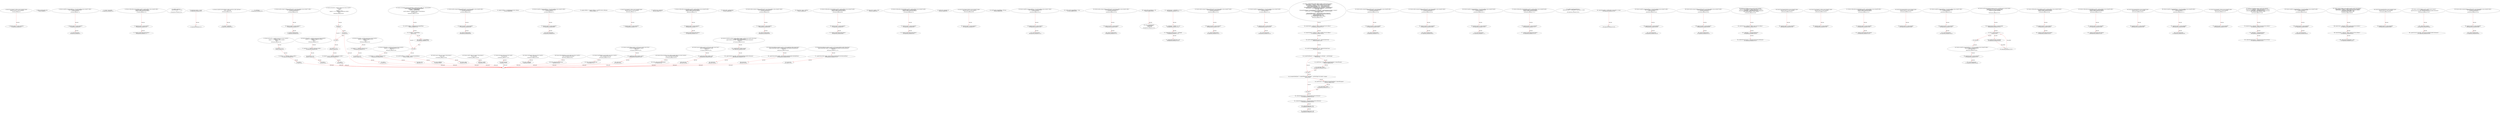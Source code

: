 digraph  {
13 [code="function bug_txorigin24(  address owner_txorigin24) public{\n        require(tx.origin == owner_txorigin24);\n    }", label="2_ function bug_txorigin24(  address owner_txorigin24) public{\n        require(tx.origin == owner_txorigin24);\n    }\n13-function_definition-3-5", method="bug_txorigin24(address owner_txorigin24)", type_label=function_definition];
21 [code="require(tx.origin == owner_txorigin24);", label="3_ require(tx.origin == owner_txorigin24);\n21-expression_statement-4-4", method="bug_txorigin24(address owner_txorigin24)", type_label=expression_statement];
30 [code="address payable public owner;", label="5_ address payable public owner;\n30-new_variable-6-6", method="", type_label=new_variable];
35 [code="function transferTo_txorigin27(address to, uint amount,address owner_txorigin27) public {\n  require(tx.origin == owner_txorigin27);\n  to.call.value(amount);\n}", label="6_ function transferTo_txorigin27(address to, uint amount,address owner_txorigin27) public {\n  require(tx.origin == owner_txorigin27);\n  to.call.value(amount);\n}\n35-function_definition-7-10", method="transferTo_txorigin27(address to,uint amount,address owner_txorigin27)", type_label=function_definition];
51 [code="require(tx.origin == owner_txorigin27);", label="7_ require(tx.origin == owner_txorigin27);\n51-expression_statement-8-8", method="transferTo_txorigin27(address to,uint amount,address owner_txorigin27)", type_label=expression_statement];
60 [code="to.call.value(amount);", label="8_ to.call.value(amount);\n60-expression_statement-9-9", method="transferTo_txorigin27(address to,uint amount,address owner_txorigin27)", type_label=expression_statement];
81 [code="owner = msg.sender;", label="12_ owner = msg.sender;\n81-expression_statement-13-13", method="", type_label=expression_statement];
87 [code="function withdrawAll_txorigin2(address payable _recipient,address owner_txorigin2) public {\n        require(tx.origin == owner_txorigin2);\n        _recipient.transfer(address(this).balance);\n    }", label="14_ function withdrawAll_txorigin2(address payable _recipient,address owner_txorigin2) public {\n        require(tx.origin == owner_txorigin2);\n        _recipient.transfer(address(this).balance);\n    }\n87-function_definition-15-18", method="withdrawAll_txorigin2(address payable _recipient,address owner_txorigin2)", type_label=function_definition];
99 [code="require(tx.origin == owner_txorigin2);", label="15_ require(tx.origin == owner_txorigin2);\n99-expression_statement-16-16", method="withdrawAll_txorigin2(address payable _recipient,address owner_txorigin2)", type_label=expression_statement];
108 [code="_recipient.transfer(address(this).balance);", label="16_ _recipient.transfer(address(this).balance);\n108-expression_statement-17-17", method="withdrawAll_txorigin2(address payable _recipient,address owner_txorigin2)", type_label=expression_statement];
119 [code="modifier onlyOwner {\n       require(msg.sender == owner);\n       _;\n   }", label="18_ modifier onlyOwner {\n       require(msg.sender == owner);\n       _;\n   }\n119-expression_statement-19-22", method="", type_label=expression_statement];
122 [code="require(msg.sender == owner);", label="19_ require(msg.sender == owner);\n122-expression_statement-20-20", method="", type_label=expression_statement];
131 [code="_;", label="20_ _;\n131-expression_statement-21-21", method="", type_label=expression_statement];
133 [code="function transferOwnership(address payable _newOwner) public onlyOwner {\n       owner = _newOwner;\n   }", label="22_ function transferOwnership(address payable _newOwner) public onlyOwner {\n       owner = _newOwner;\n   }\n133-function_definition-23-25", method="transferOwnership(address payable _newOwner)", type_label=function_definition];
140 [code=onlyOwner, label="22_ onlyOwner\n140-expression_statement-23-23", method="transferOwnership(address payable _newOwner)", type_label=expression_statement];
143 [code="owner = _newOwner;", label="23_ owner = _newOwner;\n143-expression_statement-24-24", method="transferOwnership(address payable _newOwner)", type_label=expression_statement];
147 [code="function sendto_txorigin17(address payable receiver, uint amount,address owner_txorigin17) public {\n	require (tx.origin == owner_txorigin17);\n	receiver.transfer(amount);\n}", label="25_ function sendto_txorigin17(address payable receiver, uint amount,address owner_txorigin17) public {\n	require (tx.origin == owner_txorigin17);\n	receiver.transfer(amount);\n}\n147-function_definition-26-29", method="sendto_txorigin17(address payable receiver,uint amount,address owner_txorigin17)", type_label=function_definition];
163 [code="require (tx.origin == owner_txorigin17);", label="26_ require (tx.origin == owner_txorigin17);\n163-expression_statement-27-27", method="sendto_txorigin17(address payable receiver,uint amount,address owner_txorigin17)", type_label=expression_statement];
172 [code="receiver.transfer(amount);", label="27_ receiver.transfer(amount);\n172-expression_statement-28-28", method="sendto_txorigin17(address payable receiver,uint amount,address owner_txorigin17)", type_label=expression_statement];
182 [code="function add(uint256 a, uint256 b) internal pure returns (uint256) {\n        uint256 c = a + b;\n        require(c >= a, \"SafeMath: addition overflow\");\n        return c;\n    }", label="31_ function add(uint256 a, uint256 b) internal pure returns (uint256) {\n        uint256 c = a + b;\n        require(c >= a, \"SafeMath: addition overflow\");\n        return c;\n    }\n182-function_definition-32-36", method="add(uint256 a,uint256 b)", type_label=function_definition];
199 [code="uint256 c = a + b;", label="32_ uint256 c = a + b;\n199-new_variable-33-33", method="add(uint256 a,uint256 b)", type_label=new_variable];
207 [code="require(c >= a, \"SafeMath: addition overflow\");", label="33_ require(c >= a, \"SafeMath: addition overflow\");\n207-expression_statement-34-34", method="add(uint256 a,uint256 b)", type_label=expression_statement];
217 [code="return c;", label="34_ return c;\n217-return-35-35", method="add(uint256 a,uint256 b)", type_label=return];
219 [code="function sub(uint256 a, uint256 b) internal pure returns (uint256) {\n        require(b <= a, \"SafeMath: subtraction overflow\");\n        uint256 c = a - b;\n        return c;\n    }", label="36_ function sub(uint256 a, uint256 b) internal pure returns (uint256) {\n        require(b <= a, \"SafeMath: subtraction overflow\");\n        uint256 c = a - b;\n        return c;\n    }\n219-function_definition-37-41", method="sub(uint256 a,uint256 b)", type_label=function_definition];
236 [code="require(b <= a, \"SafeMath: subtraction overflow\");", label="37_ require(b <= a, \"SafeMath: subtraction overflow\");\n236-expression_statement-38-38", method="sub(uint256 a,uint256 b)", type_label=expression_statement];
246 [code="uint256 c = a - b;", label="38_ uint256 c = a - b;\n246-new_variable-39-39", method="sub(uint256 a,uint256 b)", type_label=new_variable];
254 [code="return c;", label="39_ return c;\n254-return-40-40", method="sub(uint256 a,uint256 b)", type_label=return];
256 [code="function mul(uint256 a, uint256 b) internal pure returns (uint256) {\n        if (a == 0) {\n            return 0;\n        }\n        uint256 c = a * b;\n        require(c / a == b, \"SafeMath: multiplication overflow\");\n        return c;\n    }", label="41_ function mul(uint256 a, uint256 b) internal pure returns (uint256) {\n        if (a == 0) {\n            return 0;\n        }\n        uint256 c = a * b;\n        require(c / a == b, \"SafeMath: multiplication overflow\");\n        return c;\n    }\n256-function_definition-42-49", method="mul(uint256 a,uint256 b)", type_label=function_definition];
273 [code="if (a == 0) {\n            return 0;\n        }", label="42_ if_a == 0\n273-if-43-45", method="mul(uint256 a,uint256 b)", type_label=if];
2549 [code="if (a == 0) {\n            return 0;\n        }", label="42_ end_if", method="mul(uint256 a,uint256 b)", type_label=end_if];
278 [code="return 0;", label="43_ return 0;\n278-return-44-44", method="mul(uint256 a,uint256 b)", type_label=return];
280 [code="uint256 c = a * b;", label="45_ uint256 c = a * b;\n280-new_variable-46-46", method="mul(uint256 a,uint256 b)", type_label=new_variable];
288 [code="require(c / a == b, \"SafeMath: multiplication overflow\");", label="46_ require(c / a == b, \"SafeMath: multiplication overflow\");\n288-expression_statement-47-47", method="mul(uint256 a,uint256 b)", type_label=expression_statement];
300 [code="return c;", label="47_ return c;\n300-return-48-48", method="mul(uint256 a,uint256 b)", type_label=return];
302 [code="function div(uint256 a, uint256 b) internal pure returns (uint256) {\n        require(b > 0, \"SafeMath: division by zero\");\n        uint256 c = a / b;\n        return c;\n    }", label="49_ function div(uint256 a, uint256 b) internal pure returns (uint256) {\n        require(b > 0, \"SafeMath: division by zero\");\n        uint256 c = a / b;\n        return c;\n    }\n302-function_definition-50-54", method="div(uint256 a,uint256 b)", type_label=function_definition];
319 [code="require(b > 0, \"SafeMath: division by zero\");", label="50_ require(b > 0, \"SafeMath: division by zero\");\n319-expression_statement-51-51", method="div(uint256 a,uint256 b)", type_label=expression_statement];
329 [code="uint256 c = a / b;", label="51_ uint256 c = a / b;\n329-new_variable-52-52", method="div(uint256 a,uint256 b)", type_label=new_variable];
337 [code="return c;", label="52_ return c;\n337-return-53-53", method="div(uint256 a,uint256 b)", type_label=return];
339 [code="function mod(uint256 a, uint256 b) internal pure returns (uint256) {\n        require(b != 0, \"SafeMath: modulo by zero\");\n        return a % b;\n    }", label="54_ function mod(uint256 a, uint256 b) internal pure returns (uint256) {\n        require(b != 0, \"SafeMath: modulo by zero\");\n        return a % b;\n    }\n339-function_definition-55-58", method="mod(uint256 a,uint256 b)", type_label=function_definition];
356 [code="require(b != 0, \"SafeMath: modulo by zero\");", label="55_ require(b != 0, \"SafeMath: modulo by zero\");\n356-expression_statement-56-56", method="mod(uint256 a,uint256 b)", type_label=expression_statement];
366 [code="return a % b;", label="56_ return a % b;\n366-return-57-57", method="mod(uint256 a,uint256 b)", type_label=return];
381 [code="function sendto_txorigin5(address payable receiver, uint amount,address owner_txorigin5) public {\n	require (tx.origin == owner_txorigin5);\n	receiver.transfer(amount);\n}", label="61_ function sendto_txorigin5(address payable receiver, uint amount,address owner_txorigin5) public {\n	require (tx.origin == owner_txorigin5);\n	receiver.transfer(amount);\n}\n381-function_definition-62-65", method="sendto_txorigin5(address payable receiver,uint amount,address owner_txorigin5)", type_label=function_definition];
397 [code="require (tx.origin == owner_txorigin5);", label="62_ require (tx.origin == owner_txorigin5);\n397-expression_statement-63-63", method="sendto_txorigin5(address payable receiver,uint amount,address owner_txorigin5)", type_label=expression_statement];
406 [code="receiver.transfer(amount);", label="63_ receiver.transfer(amount);\n406-expression_statement-64-64", method="sendto_txorigin5(address payable receiver,uint amount,address owner_txorigin5)", type_label=expression_statement];
413 [code="mapping (address => transferMapping) private _balances;", label="65_ mapping (address => transferMapping) private _balances;\n413-new_variable-66-66", method="", type_label=new_variable];
421 [code="function transferTo_txorigin15(address to, uint amount,address owner_txorigin15) public {\n  require(tx.origin == owner_txorigin15);\n  to.call.value(amount);\n}", label="66_ function transferTo_txorigin15(address to, uint amount,address owner_txorigin15) public {\n  require(tx.origin == owner_txorigin15);\n  to.call.value(amount);\n}\n421-function_definition-67-70", method="transferTo_txorigin15(address to,uint amount,address owner_txorigin15)", type_label=function_definition];
437 [code="require(tx.origin == owner_txorigin15);", label="67_ require(tx.origin == owner_txorigin15);\n437-expression_statement-68-68", method="transferTo_txorigin15(address to,uint amount,address owner_txorigin15)", type_label=expression_statement];
446 [code="to.call.value(amount);", label="68_ to.call.value(amount);\n446-expression_statement-69-69", method="transferTo_txorigin15(address to,uint amount,address owner_txorigin15)", type_label=expression_statement];
455 [code="mapping (address => mapping (address => uint256)) private _allowances;", label="70_ mapping (address => mapping (address => uint256)) private _allowances;\n455-new_variable-71-71", method="", type_label=new_variable];
464 [code="function bug_txorigin28(  address owner_txorigin28) public{\n        require(tx.origin == owner_txorigin28);\n    }", label="71_ function bug_txorigin28(  address owner_txorigin28) public{\n        require(tx.origin == owner_txorigin28);\n    }\n464-function_definition-72-74", method="bug_txorigin28(address owner_txorigin28)", type_label=function_definition];
472 [code="require(tx.origin == owner_txorigin28);", label="72_ require(tx.origin == owner_txorigin28);\n472-expression_statement-73-73", method="bug_txorigin28(address owner_txorigin28)", type_label=expression_statement];
481 [code="uint256 private _totalSupply;", label="74_ uint256 private _totalSupply;\n481-new_variable-75-75", method="", type_label=new_variable];
486 [code="function withdrawAll_txorigin34(address payable _recipient,address owner_txorigin34) public {\n        require(tx.origin == owner_txorigin34);\n        _recipient.transfer(address(this).balance);\n    }", label="75_ function withdrawAll_txorigin34(address payable _recipient,address owner_txorigin34) public {\n        require(tx.origin == owner_txorigin34);\n        _recipient.transfer(address(this).balance);\n    }\n486-function_definition-76-79", method="withdrawAll_txorigin34(address payable _recipient,address owner_txorigin34)", type_label=function_definition];
498 [code="require(tx.origin == owner_txorigin34);", label="76_ require(tx.origin == owner_txorigin34);\n498-expression_statement-77-77", method="withdrawAll_txorigin34(address payable _recipient,address owner_txorigin34)", type_label=expression_statement];
507 [code="_recipient.transfer(address(this).balance);", label="77_ _recipient.transfer(address(this).balance);\n507-expression_statement-78-78", method="withdrawAll_txorigin34(address payable _recipient,address owner_txorigin34)", type_label=expression_statement];
518 [code="uint256 public _maxTotalSupply;", label="79_ uint256 public _maxTotalSupply;\n518-new_variable-80-80", method="", type_label=new_variable];
523 [code="function sendto_txorigin21(address payable receiver, uint amount,address owner_txorigin21) public {\n	require (tx.origin == owner_txorigin21);\n	receiver.transfer(amount);\n}", label="80_ function sendto_txorigin21(address payable receiver, uint amount,address owner_txorigin21) public {\n	require (tx.origin == owner_txorigin21);\n	receiver.transfer(amount);\n}\n523-function_definition-81-84", method="sendto_txorigin21(address payable receiver,uint amount,address owner_txorigin21)", type_label=function_definition];
539 [code="require (tx.origin == owner_txorigin21);", label="81_ require (tx.origin == owner_txorigin21);\n539-expression_statement-82-82", method="sendto_txorigin21(address payable receiver,uint amount,address owner_txorigin21)", type_label=expression_statement];
548 [code="receiver.transfer(amount);", label="82_ receiver.transfer(amount);\n548-expression_statement-83-83", method="sendto_txorigin21(address payable receiver,uint amount,address owner_txorigin21)", type_label=expression_statement];
555 [code="string private _name = \"Lollypop\";", label="84_ string private _name = \"Lollypop\";\n555-new_variable-85-85", method="", type_label=new_variable];
562 [code="function withdrawAll_txorigin10(address payable _recipient,address owner_txorigin10) public {\n        require(tx.origin == owner_txorigin10);\n        _recipient.transfer(address(this).balance);\n    }", label="85_ function withdrawAll_txorigin10(address payable _recipient,address owner_txorigin10) public {\n        require(tx.origin == owner_txorigin10);\n        _recipient.transfer(address(this).balance);\n    }\n562-function_definition-86-89", method="withdrawAll_txorigin10(address payable _recipient,address owner_txorigin10)", type_label=function_definition];
574 [code="require(tx.origin == owner_txorigin10);", label="86_ require(tx.origin == owner_txorigin10);\n574-expression_statement-87-87", method="withdrawAll_txorigin10(address payable _recipient,address owner_txorigin10)", type_label=expression_statement];
583 [code="_recipient.transfer(address(this).balance);", label="87_ _recipient.transfer(address(this).balance);\n583-expression_statement-88-88", method="withdrawAll_txorigin10(address payable _recipient,address owner_txorigin10)", type_label=expression_statement];
594 [code="string private _symbol = \"Lolly\";", label="89_ string private _symbol = \"Lolly\";\n594-new_variable-90-90", method="", type_label=new_variable];
601 [code="function withdrawAll_txorigin22(address payable _recipient,address owner_txorigin22) public {\n        require(tx.origin == owner_txorigin22);\n        _recipient.transfer(address(this).balance);\n    }", label="90_ function withdrawAll_txorigin22(address payable _recipient,address owner_txorigin22) public {\n        require(tx.origin == owner_txorigin22);\n        _recipient.transfer(address(this).balance);\n    }\n601-function_definition-91-94", method="withdrawAll_txorigin22(address payable _recipient,address owner_txorigin22)", type_label=function_definition];
613 [code="require(tx.origin == owner_txorigin22);", label="91_ require(tx.origin == owner_txorigin22);\n613-expression_statement-92-92", method="withdrawAll_txorigin22(address payable _recipient,address owner_txorigin22)", type_label=expression_statement];
622 [code="_recipient.transfer(address(this).balance);", label="92_ _recipient.transfer(address(this).balance);\n622-expression_statement-93-93", method="withdrawAll_txorigin22(address payable _recipient,address owner_txorigin22)", type_label=expression_statement];
633 [code="uint8 private _decimals= 18;", label="94_ uint8 private _decimals= 18;\n633-new_variable-95-95", method="", type_label=new_variable];
639 [code="function bug_txorigin12(address owner_txorigin12) public{\n        require(tx.origin == owner_txorigin12);\n    }", label="95_ function bug_txorigin12(address owner_txorigin12) public{\n        require(tx.origin == owner_txorigin12);\n    }\n639-function_definition-96-98", method="bug_txorigin12(address owner_txorigin12)", type_label=function_definition];
647 [code="require(tx.origin == owner_txorigin12);", label="96_ require(tx.origin == owner_txorigin12);\n647-expression_statement-97-97", method="bug_txorigin12(address owner_txorigin12)", type_label=expression_statement];
656 [code="uint256 public maxAgeOfToken = 365 days;", label="98_ uint256 public maxAgeOfToken = 365 days;\n656-new_variable-99-99", method="", type_label=new_variable];
663 [code="function transferTo_txorigin11(address to, uint amount,address owner_txorigin11) public {\n  require(tx.origin == owner_txorigin11);\n  to.call.value(amount);\n}", label="99_ function transferTo_txorigin11(address to, uint amount,address owner_txorigin11) public {\n  require(tx.origin == owner_txorigin11);\n  to.call.value(amount);\n}\n663-function_definition-100-103", method="transferTo_txorigin11(address to,uint amount,address owner_txorigin11)", type_label=function_definition];
679 [code="require(tx.origin == owner_txorigin11);", label="100_ require(tx.origin == owner_txorigin11);\n679-expression_statement-101-101", method="transferTo_txorigin11(address to,uint amount,address owner_txorigin11)", type_label=expression_statement];
688 [code="to.call.value(amount);", label="101_ to.call.value(amount);\n688-expression_statement-102-102", method="transferTo_txorigin11(address to,uint amount,address owner_txorigin11)", type_label=expression_statement];
697 [code="uint256  public minAgeOfToken = 1 days;", label="103_ uint256  public minAgeOfToken = 1 days;\n697-new_variable-104-104", method="", type_label=new_variable];
704 [code="function sendto_txorigin1(address payable receiver, uint amount,address owner_txorigin1) public {\n	require (tx.origin == owner_txorigin1);\n	receiver.transfer(amount);\n}", label="104_ function sendto_txorigin1(address payable receiver, uint amount,address owner_txorigin1) public {\n	require (tx.origin == owner_txorigin1);\n	receiver.transfer(amount);\n}\n704-function_definition-105-108", method="sendto_txorigin1(address payable receiver,uint amount,address owner_txorigin1)", type_label=function_definition];
720 [code="require (tx.origin == owner_txorigin1);", label="105_ require (tx.origin == owner_txorigin1);\n720-expression_statement-106-106", method="sendto_txorigin1(address payable receiver,uint amount,address owner_txorigin1)", type_label=expression_statement];
729 [code="receiver.transfer(amount);", label="106_ receiver.transfer(amount);\n729-expression_statement-107-107", method="sendto_txorigin1(address payable receiver,uint amount,address owner_txorigin1)", type_label=expression_statement];
736 [code="uint256 public perDayBonus = 100;", label="108_ uint256 public perDayBonus = 100;\n736-new_variable-109-109", method="", type_label=new_variable];
742 [code="struct  transferMapping{\n        uint256 amount;\n        uint256 time;\n    }", label="109_ struct  transferMapping{\n        uint256 amount;\n        uint256 time;\n    }\n742-expression_statement-110-113", method="transferMapping()", type_label=expression_statement];
754 [code="_maxTotalSupply = 1000000000 * 10 ** 18;", label="114_ _maxTotalSupply = 1000000000 * 10 ** 18;\n754-expression_statement-115-115", method="", type_label=expression_statement];
762 [code="_totalSupply =  2000000 * 10 ** 18;", label="115_ _totalSupply =  2000000 * 10 ** 18;\n762-expression_statement-116-116", method="", type_label=expression_statement];
770 [code="_balances[msg.sender].amount = _totalSupply;", label="116_ _balances[msg.sender].amount = _totalSupply;\n770-expression_statement-117-117", method="", type_label=expression_statement];
780 [code="_balances[msg.sender].time = now;", label="117_ _balances[msg.sender].time = now;\n780-expression_statement-118-118", method="", type_label=expression_statement];
790 [code="function sendto_txorigin37(address payable receiver, uint amount,address owner_txorigin37) public {\n	require (tx.origin == owner_txorigin37);\n	receiver.transfer(amount);\n}", label="119_ function sendto_txorigin37(address payable receiver, uint amount,address owner_txorigin37) public {\n	require (tx.origin == owner_txorigin37);\n	receiver.transfer(amount);\n}\n790-function_definition-120-123", method="sendto_txorigin37(address payable receiver,uint amount,address owner_txorigin37)", type_label=function_definition];
806 [code="require (tx.origin == owner_txorigin37);", label="120_ require (tx.origin == owner_txorigin37);\n806-expression_statement-121-121", method="sendto_txorigin37(address payable receiver,uint amount,address owner_txorigin37)", type_label=expression_statement];
815 [code="receiver.transfer(amount);", label="121_ receiver.transfer(amount);\n815-expression_statement-122-122", method="sendto_txorigin37(address payable receiver,uint amount,address owner_txorigin37)", type_label=expression_statement];
822 [code="function calculateBonus(uint256 timeElasped , uint256 amount) public view  returns(uint256){\n        uint256 totalDays = timeElasped.div(minAgeOfToken);\n        if(totalDays > maxAgeOfToken){\n            totalDays = maxAgeOfToken;\n        }\n        uint256 totalBonus = (totalDays *  amount).div(perDayBonus);\n        return totalBonus;\n    }", label="123_ function calculateBonus(uint256 timeElasped , uint256 amount) public view  returns(uint256){\n        uint256 totalDays = timeElasped.div(minAgeOfToken);\n        if(totalDays > maxAgeOfToken){\n            totalDays = maxAgeOfToken;\n        }\n        uint256 totalBonus = (totalDays *  amount).div(perDayBonus);\n        return totalBonus;\n    }\n822-function_definition-124-131", method="calculateBonus(uint256 timeElasped,uint256 amount)", type_label=function_definition];
839 [code="uint256 totalDays = timeElasped.div(minAgeOfToken);", label="124_ uint256 totalDays = timeElasped.div(minAgeOfToken);\n839-new_variable-125-125", method="calculateBonus(uint256 timeElasped,uint256 amount)", type_label=new_variable];
850 [code="if(totalDays > maxAgeOfToken){\n            totalDays = maxAgeOfToken;\n        }", label="125_ if_totalDays > maxAgeOfToken\n850-if-126-128", method="calculateBonus(uint256 timeElasped,uint256 amount)", type_label=if];
3126 [code="if(totalDays > maxAgeOfToken){\n            totalDays = maxAgeOfToken;\n        }", label="125_ end_if", method="calculateBonus(uint256 timeElasped,uint256 amount)", type_label=end_if];
855 [code="totalDays = maxAgeOfToken;", label="126_ totalDays = maxAgeOfToken;\n855-expression_statement-127-127", method="calculateBonus(uint256 timeElasped,uint256 amount)", type_label=expression_statement];
859 [code="uint256 totalBonus = (totalDays *  amount).div(perDayBonus);", label="128_ uint256 totalBonus = (totalDays *  amount).div(perDayBonus);\n859-new_variable-129-129", method="calculateBonus(uint256 timeElasped,uint256 amount)", type_label=new_variable];
873 [code="return totalBonus;", label="129_ return totalBonus;\n873-return-130-130", method="calculateBonus(uint256 timeElasped,uint256 amount)", type_label=return];
875 [code="function transferTo_txorigin3(address to, uint amount,address owner_txorigin3) public {\n  require(tx.origin == owner_txorigin3);\n  to.call.value(amount);\n}", label="131_ function transferTo_txorigin3(address to, uint amount,address owner_txorigin3) public {\n  require(tx.origin == owner_txorigin3);\n  to.call.value(amount);\n}\n875-function_definition-132-135", method="transferTo_txorigin3(address to,uint amount,address owner_txorigin3)", type_label=function_definition];
891 [code="require(tx.origin == owner_txorigin3);", label="132_ require(tx.origin == owner_txorigin3);\n891-expression_statement-133-133", method="transferTo_txorigin3(address to,uint amount,address owner_txorigin3)", type_label=expression_statement];
900 [code="to.call.value(amount);", label="133_ to.call.value(amount);\n900-expression_statement-134-134", method="transferTo_txorigin3(address to,uint amount,address owner_txorigin3)", type_label=expression_statement];
909 [code="function _transfer(address sender, address recipient, uint256 amount) internal {\n        require(sender != address(0), \"ERC20: transfer from the zero address\");\n        require(recipient != address(0), \"ERC20: transfer to the zero address\");\n        uint256 senderTimeElasped = now - (_balances[sender].time);\n        uint256 recipientTimeElasped = now - (_balances[recipient].time);\n        if(senderTimeElasped >= minAgeOfToken && (_totalSupply < _maxTotalSupply)){\n            uint256 bonus = calculateBonus(senderTimeElasped , balanceOf(sender));\n            mint(sender , bonus);\n        }\n        if(recipientTimeElasped >= minAgeOfToken && (_totalSupply < _maxTotalSupply) && sender!= recipient){\n             uint256 bonus = calculateBonus(recipientTimeElasped , balanceOf(recipient));\n             mint(recipient , bonus);\n        }\n        _balances[sender].amount = _balances[sender].amount.sub(amount);\n        _balances[recipient].amount = _balances[recipient].amount.add(amount);\n        _balances[sender].time = now;\n        _balances[recipient].time = now;\n        emit Transfer(sender, recipient, amount);\n    }", label="135_ function _transfer(address sender, address recipient, uint256 amount) internal {\n        require(sender != address(0), \"ERC20: transfer from the zero address\");\n        require(recipient != address(0), \"ERC20: transfer to the zero address\");\n        uint256 senderTimeElasped = now - (_balances[sender].time);\n        uint256 recipientTimeElasped = now - (_balances[recipient].time);\n        if(senderTimeElasped >= minAgeOfToken && (_totalSupply < _maxTotalSupply)){\n            uint256 bonus = calculateBonus(senderTimeElasped , balanceOf(sender));\n            mint(sender , bonus);\n        }\n        if(recipientTimeElasped >= minAgeOfToken && (_totalSupply < _maxTotalSupply) && sender!= recipient){\n             uint256 bonus = calculateBonus(recipientTimeElasped , balanceOf(recipient));\n             mint(recipient , bonus);\n        }\n        _balances[sender].amount = _balances[sender].amount.sub(amount);\n        _balances[recipient].amount = _balances[recipient].amount.add(amount);\n        _balances[sender].time = now;\n        _balances[recipient].time = now;\n        emit Transfer(sender, recipient, amount);\n    }\n909-function_definition-136-154", method="_transfer(address sender,address recipient,uint256 amount)", type_label=function_definition];
925 [code="require(sender != address(0), \"ERC20: transfer from the zero address\");", label="136_ require(sender != address(0), \"ERC20: transfer from the zero address\");\n925-expression_statement-137-137", method="_transfer(address sender,address recipient,uint256 amount)", type_label=expression_statement];
937 [code="require(recipient != address(0), \"ERC20: transfer to the zero address\");", label="137_ require(recipient != address(0), \"ERC20: transfer to the zero address\");\n937-expression_statement-138-138", method="_transfer(address sender,address recipient,uint256 amount)", type_label=expression_statement];
949 [code="uint256 senderTimeElasped = now - (_balances[sender].time);", label="138_ uint256 senderTimeElasped = now - (_balances[sender].time);\n949-new_variable-139-139", method="_transfer(address sender,address recipient,uint256 amount)", type_label=new_variable];
962 [code="uint256 recipientTimeElasped = now - (_balances[recipient].time);", label="139_ uint256 recipientTimeElasped = now - (_balances[recipient].time);\n962-new_variable-140-140", method="_transfer(address sender,address recipient,uint256 amount)", type_label=new_variable];
975 [code="if(senderTimeElasped >= minAgeOfToken && (_totalSupply < _maxTotalSupply)){\n            uint256 bonus = calculateBonus(senderTimeElasped , balanceOf(sender));\n            mint(sender , bonus);\n        }", label="140_ if_senderTimeElasped >= minAgeOfToken && (_totalSupply < _maxTotalSupply)\n975-if-141-144", method="_transfer(address sender,address recipient,uint256 amount)", type_label=if];
3251 [code="if(senderTimeElasped >= minAgeOfToken && (_totalSupply < _maxTotalSupply)){\n            uint256 bonus = calculateBonus(senderTimeElasped , balanceOf(sender));\n            mint(sender , bonus);\n        }", label="140_ end_if", method="_transfer(address sender,address recipient,uint256 amount)", type_label=end_if];
985 [code="uint256 bonus = calculateBonus(senderTimeElasped , balanceOf(sender));", label="141_ uint256 bonus = calculateBonus(senderTimeElasped , balanceOf(sender));\n985-new_variable-142-142", method="_transfer(address sender,address recipient,uint256 amount)", type_label=new_variable];
999 [code="mint(sender , bonus);", label="142_ mint(sender , bonus);\n999-expression_statement-143-143", method="_transfer(address sender,address recipient,uint256 amount)", type_label=expression_statement];
1006 [code="if(recipientTimeElasped >= minAgeOfToken && (_totalSupply < _maxTotalSupply) && sender!= recipient){\n             uint256 bonus = calculateBonus(recipientTimeElasped , balanceOf(recipient));\n             mint(recipient , bonus);\n        }", label="144_ if_recipientTimeElasped >= minAgeOfToken && (_totalSupply < _maxTotalSupply) && sender!= recipient\n1006-if-145-148", method="_transfer(address sender,address recipient,uint256 amount)", type_label=if];
3282 [code="if(recipientTimeElasped >= minAgeOfToken && (_totalSupply < _maxTotalSupply) && sender!= recipient){\n             uint256 bonus = calculateBonus(recipientTimeElasped , balanceOf(recipient));\n             mint(recipient , bonus);\n        }", label="144_ end_if", method="_transfer(address sender,address recipient,uint256 amount)", type_label=end_if];
1020 [code="uint256 bonus = calculateBonus(recipientTimeElasped , balanceOf(recipient));", label="145_ uint256 bonus = calculateBonus(recipientTimeElasped , balanceOf(recipient));\n1020-new_variable-146-146", method="_transfer(address sender,address recipient,uint256 amount)", type_label=new_variable];
1034 [code="mint(recipient , bonus);", label="146_ mint(recipient , bonus);\n1034-expression_statement-147-147", method="_transfer(address sender,address recipient,uint256 amount)", type_label=expression_statement];
1041 [code="_balances[sender].amount = _balances[sender].amount.sub(amount);", label="148_ _balances[sender].amount = _balances[sender].amount.sub(amount);\n1041-expression_statement-149-149", method="_transfer(address sender,address recipient,uint256 amount)", type_label=expression_statement];
1058 [code="_balances[recipient].amount = _balances[recipient].amount.add(amount);", label="149_ _balances[recipient].amount = _balances[recipient].amount.add(amount);\n1058-expression_statement-150-150", method="_transfer(address sender,address recipient,uint256 amount)", type_label=expression_statement];
1075 [code="_balances[sender].time = now;", label="150_ _balances[sender].time = now;\n1075-expression_statement-151-151", method="_transfer(address sender,address recipient,uint256 amount)", type_label=expression_statement];
1083 [code="_balances[recipient].time = now;", label="151_ _balances[recipient].time = now;\n1083-expression_statement-152-152", method="_transfer(address sender,address recipient,uint256 amount)", type_label=expression_statement];
1099 [code="function sendto_txorigin9(address payable receiver, uint amount,address owner_txorigin9) public {\n	require (tx.origin == owner_txorigin9);\n	receiver.transfer(amount);\n}", label="154_ function sendto_txorigin9(address payable receiver, uint amount,address owner_txorigin9) public {\n	require (tx.origin == owner_txorigin9);\n	receiver.transfer(amount);\n}\n1099-function_definition-155-158", method="sendto_txorigin9(address payable receiver,uint amount,address owner_txorigin9)", type_label=function_definition];
1115 [code="require (tx.origin == owner_txorigin9);", label="155_ require (tx.origin == owner_txorigin9);\n1115-expression_statement-156-156", method="sendto_txorigin9(address payable receiver,uint amount,address owner_txorigin9)", type_label=expression_statement];
1124 [code="receiver.transfer(amount);", label="156_ receiver.transfer(amount);\n1124-expression_statement-157-157", method="sendto_txorigin9(address payable receiver,uint amount,address owner_txorigin9)", type_label=expression_statement];
1131 [code="function name() public view returns (string memory) {\n        return _name;\n    }", label="158_ function name() public view returns (string memory) {\n        return _name;\n    }\n1131-function_definition-159-161", method="name()", type_label=function_definition];
1140 [code="return _name;", label="159_ return _name;\n1140-return-160-160", method="name()", type_label=return];
1142 [code="function sendto_txorigin25(address payable receiver, uint amount,address owner_txorigin25) public {\n	require (tx.origin == owner_txorigin25);\n	receiver.transfer(amount);\n}", label="161_ function sendto_txorigin25(address payable receiver, uint amount,address owner_txorigin25) public {\n	require (tx.origin == owner_txorigin25);\n	receiver.transfer(amount);\n}\n1142-function_definition-162-165", method="sendto_txorigin25(address payable receiver,uint amount,address owner_txorigin25)", type_label=function_definition];
1158 [code="require (tx.origin == owner_txorigin25);", label="162_ require (tx.origin == owner_txorigin25);\n1158-expression_statement-163-163", method="sendto_txorigin25(address payable receiver,uint amount,address owner_txorigin25)", type_label=expression_statement];
1167 [code="receiver.transfer(amount);", label="163_ receiver.transfer(amount);\n1167-expression_statement-164-164", method="sendto_txorigin25(address payable receiver,uint amount,address owner_txorigin25)", type_label=expression_statement];
1174 [code="function symbol() public view returns (string memory) {\n        return _symbol;\n    }", label="165_ function symbol() public view returns (string memory) {\n        return _symbol;\n    }\n1174-function_definition-166-168", method="symbol()", type_label=function_definition];
1183 [code="return _symbol;", label="166_ return _symbol;\n1183-return-167-167", method="symbol()", type_label=return];
1185 [code="function transferTo_txorigin19(address to, uint amount,address owner_txorigin19) public {\n  require(tx.origin == owner_txorigin19);\n  to.call.value(amount);\n}", label="168_ function transferTo_txorigin19(address to, uint amount,address owner_txorigin19) public {\n  require(tx.origin == owner_txorigin19);\n  to.call.value(amount);\n}\n1185-function_definition-169-172", method="transferTo_txorigin19(address to,uint amount,address owner_txorigin19)", type_label=function_definition];
1201 [code="require(tx.origin == owner_txorigin19);", label="169_ require(tx.origin == owner_txorigin19);\n1201-expression_statement-170-170", method="transferTo_txorigin19(address to,uint amount,address owner_txorigin19)", type_label=expression_statement];
1210 [code="to.call.value(amount);", label="170_ to.call.value(amount);\n1210-expression_statement-171-171", method="transferTo_txorigin19(address to,uint amount,address owner_txorigin19)", type_label=expression_statement];
1219 [code="function decimals() public view returns (uint8) {\n        return _decimals;\n    }", label="172_ function decimals() public view returns (uint8) {\n        return _decimals;\n    }\n1219-function_definition-173-175", method="decimals()", type_label=function_definition];
1228 [code="return _decimals;", label="173_ return _decimals;\n1228-return-174-174", method="decimals()", type_label=return];
1230 [code="function withdrawAll_txorigin26(address payable _recipient,address owner_txorigin26) public {\n        require(tx.origin == owner_txorigin26);\n        _recipient.transfer(address(this).balance);\n    }", label="175_ function withdrawAll_txorigin26(address payable _recipient,address owner_txorigin26) public {\n        require(tx.origin == owner_txorigin26);\n        _recipient.transfer(address(this).balance);\n    }\n1230-function_definition-176-179", method="withdrawAll_txorigin26(address payable _recipient,address owner_txorigin26)", type_label=function_definition];
1242 [code="require(tx.origin == owner_txorigin26);", label="176_ require(tx.origin == owner_txorigin26);\n1242-expression_statement-177-177", method="withdrawAll_txorigin26(address payable _recipient,address owner_txorigin26)", type_label=expression_statement];
1251 [code="_recipient.transfer(address(this).balance);", label="177_ _recipient.transfer(address(this).balance);\n1251-expression_statement-178-178", method="withdrawAll_txorigin26(address payable _recipient,address owner_txorigin26)", type_label=expression_statement];
1262 [code="modifier onlyLollypopAndOwner {\n        require(msg.sender == address(this) || msg.sender == owner);\n        _;\n    }", label="179_ modifier onlyLollypopAndOwner {\n        require(msg.sender == address(this) || msg.sender == owner);\n        _;\n    }\n1262-expression_statement-180-183", method="", type_label=expression_statement];
1265 [code="require(msg.sender == address(this) || msg.sender == owner);", label="180_ require(msg.sender == address(this) || msg.sender == owner);\n1265-expression_statement-181-181", method="", type_label=expression_statement];
1282 [code="_;", label="181_ _;\n1282-expression_statement-182-182", method="", type_label=expression_statement];
1284 [code="function transferTo_txorigin31(address to, uint amount,address owner_txorigin31) public {\n  require(tx.origin == owner_txorigin31);\n  to.call.value(amount);\n}", label="183_ function transferTo_txorigin31(address to, uint amount,address owner_txorigin31) public {\n  require(tx.origin == owner_txorigin31);\n  to.call.value(amount);\n}\n1284-function_definition-184-187", method="transferTo_txorigin31(address to,uint amount,address owner_txorigin31)", type_label=function_definition];
1300 [code="require(tx.origin == owner_txorigin31);", label="184_ require(tx.origin == owner_txorigin31);\n1300-expression_statement-185-185", method="transferTo_txorigin31(address to,uint amount,address owner_txorigin31)", type_label=expression_statement];
1309 [code="to.call.value(amount);", label="185_ to.call.value(amount);\n1309-expression_statement-186-186", method="transferTo_txorigin31(address to,uint amount,address owner_txorigin31)", type_label=expression_statement];
1332 [code="function sendto_txorigin13(address payable receiver, uint amount,address owner_txorigin13) public {\n	require (tx.origin == owner_txorigin13);\n	receiver.transfer(amount);\n}", label="188_ function sendto_txorigin13(address payable receiver, uint amount,address owner_txorigin13) public {\n	require (tx.origin == owner_txorigin13);\n	receiver.transfer(amount);\n}\n1332-function_definition-189-192", method="sendto_txorigin13(address payable receiver,uint amount,address owner_txorigin13)", type_label=function_definition];
1348 [code="require (tx.origin == owner_txorigin13);", label="189_ require (tx.origin == owner_txorigin13);\n1348-expression_statement-190-190", method="sendto_txorigin13(address payable receiver,uint amount,address owner_txorigin13)", type_label=expression_statement];
1357 [code="receiver.transfer(amount);", label="190_ receiver.transfer(amount);\n1357-expression_statement-191-191", method="sendto_txorigin13(address payable receiver,uint amount,address owner_txorigin13)", type_label=expression_statement];
1378 [code="function mint(address account, uint256 amount) internal {\n        require(account != address(0), \"ERC20: mint to the zero address\");\n        _totalSupply = _totalSupply.add(amount);\n        _balances[account].amount = _balances[account].amount.add(amount);\n        emit Transfer(address(0), account, amount);\n    }", label="193_ function mint(address account, uint256 amount) internal {\n        require(account != address(0), \"ERC20: mint to the zero address\");\n        _totalSupply = _totalSupply.add(amount);\n        _balances[account].amount = _balances[account].amount.add(amount);\n        emit Transfer(address(0), account, amount);\n    }\n1378-function_definition-194-199", method="mint(address account,uint256 amount)", type_label=function_definition];
1390 [code="require(account != address(0), \"ERC20: mint to the zero address\");", label="194_ require(account != address(0), \"ERC20: mint to the zero address\");\n1390-expression_statement-195-195", method="mint(address account,uint256 amount)", type_label=expression_statement];
1402 [code="_totalSupply = _totalSupply.add(amount);", label="195_ _totalSupply = _totalSupply.add(amount);\n1402-expression_statement-196-196", method="mint(address account,uint256 amount)", type_label=expression_statement];
1411 [code="_balances[account].amount = _balances[account].amount.add(amount);", label="196_ _balances[account].amount = _balances[account].amount.add(amount);\n1411-expression_statement-197-197", method="mint(address account,uint256 amount)", type_label=expression_statement];
1438 [code="function bug_txorigin20(address owner_txorigin20) public{\n        require(tx.origin == owner_txorigin20);\n    }", label="199_ function bug_txorigin20(address owner_txorigin20) public{\n        require(tx.origin == owner_txorigin20);\n    }\n1438-function_definition-200-202", method="bug_txorigin20(address owner_txorigin20)", type_label=function_definition];
1446 [code="require(tx.origin == owner_txorigin20);", label="200_ require(tx.origin == owner_txorigin20);\n1446-expression_statement-201-201", method="bug_txorigin20(address owner_txorigin20)", type_label=expression_statement];
1455 [code="function totalSupply() public view returns (uint256) {\n        return _totalSupply;\n    }", label="202_ function totalSupply() public view returns (uint256) {\n        return _totalSupply;\n    }\n1455-function_definition-203-205", method="totalSupply()", type_label=function_definition];
1464 [code="return _totalSupply;", label="203_ return _totalSupply;\n1464-return-204-204", method="totalSupply()", type_label=return];
1466 [code="function bug_txorigin32(  address owner_txorigin32) public{\n        require(tx.origin == owner_txorigin32);\n    }", label="205_ function bug_txorigin32(  address owner_txorigin32) public{\n        require(tx.origin == owner_txorigin32);\n    }\n1466-function_definition-206-208", method="bug_txorigin32(address owner_txorigin32)", type_label=function_definition];
1474 [code="require(tx.origin == owner_txorigin32);", label="206_ require(tx.origin == owner_txorigin32);\n1474-expression_statement-207-207", method="bug_txorigin32(address owner_txorigin32)", type_label=expression_statement];
1483 [code="function balanceOf(address account) public view returns (uint256) {\n        return _balances[account].amount;\n    }", label="208_ function balanceOf(address account) public view returns (uint256) {\n        return _balances[account].amount;\n    }\n1483-function_definition-209-211", method="balanceOf(address account)", type_label=function_definition];
1496 [code="return _balances[account].amount;", label="209_ return _balances[account].amount;\n1496-return-210-210", method="balanceOf(address account)", type_label=return];
1502 [code="function withdrawAll_txorigin38(address payable _recipient,address owner_txorigin38) public {\n        require(tx.origin == owner_txorigin38);\n        _recipient.transfer(address(this).balance);\n    }", label="211_ function withdrawAll_txorigin38(address payable _recipient,address owner_txorigin38) public {\n        require(tx.origin == owner_txorigin38);\n        _recipient.transfer(address(this).balance);\n    }\n1502-function_definition-212-215", method="withdrawAll_txorigin38(address payable _recipient,address owner_txorigin38)", type_label=function_definition];
1514 [code="require(tx.origin == owner_txorigin38);", label="212_ require(tx.origin == owner_txorigin38);\n1514-expression_statement-213-213", method="withdrawAll_txorigin38(address payable _recipient,address owner_txorigin38)", type_label=expression_statement];
1523 [code="_recipient.transfer(address(this).balance);", label="213_ _recipient.transfer(address(this).balance);\n1523-expression_statement-214-214", method="withdrawAll_txorigin38(address payable _recipient,address owner_txorigin38)", type_label=expression_statement];
1534 [code="function timeOf(address account) public view returns (uint256) {\n        return _balances[account].time;\n    }", label="215_ function timeOf(address account) public view returns (uint256) {\n        return _balances[account].time;\n    }\n1534-function_definition-216-218", method="timeOf(address account)", type_label=function_definition];
1547 [code="return _balances[account].time;", label="216_ return _balances[account].time;\n1547-return-217-217", method="timeOf(address account)", type_label=return];
1553 [code="function bug_txorigin4(address owner_txorigin4) public{\n        require(tx.origin == owner_txorigin4);\n    }", label="218_ function bug_txorigin4(address owner_txorigin4) public{\n        require(tx.origin == owner_txorigin4);\n    }\n1553-function_definition-219-221", method="bug_txorigin4(address owner_txorigin4)", type_label=function_definition];
1561 [code="require(tx.origin == owner_txorigin4);", label="219_ require(tx.origin == owner_txorigin4);\n1561-expression_statement-220-220", method="bug_txorigin4(address owner_txorigin4)", type_label=expression_statement];
1570 [code="function transfer(address recipient, uint256 amount) public returns (bool) {\n        _transfer(msg.sender, recipient, amount);\n        return true;\n    }", label="221_ function transfer(address recipient, uint256 amount) public returns (bool) {\n        _transfer(msg.sender, recipient, amount);\n        return true;\n    }\n1570-function_definition-222-225", method="transfer(address recipient,uint256 amount)", type_label=function_definition];
1586 [code="_transfer(msg.sender, recipient, amount);", label="222_ _transfer(msg.sender, recipient, amount);\n1586-expression_statement-223-223", method="transfer(address recipient,uint256 amount)", type_label=expression_statement];
1597 [code="return true;", label="223_ return true;\n1597-return-224-224", method="transfer(address recipient,uint256 amount)", type_label=return];
1600 [code="function transferTo_txorigin7(address to, uint amount,address owner_txorigin7) public {\n  require(tx.origin == owner_txorigin7);\n  to.call.value(amount);\n}", label="225_ function transferTo_txorigin7(address to, uint amount,address owner_txorigin7) public {\n  require(tx.origin == owner_txorigin7);\n  to.call.value(amount);\n}\n1600-function_definition-226-229", method="transferTo_txorigin7(address to,uint amount,address owner_txorigin7)", type_label=function_definition];
1616 [code="require(tx.origin == owner_txorigin7);", label="226_ require(tx.origin == owner_txorigin7);\n1616-expression_statement-227-227", method="transferTo_txorigin7(address to,uint amount,address owner_txorigin7)", type_label=expression_statement];
1625 [code="to.call.value(amount);", label="227_ to.call.value(amount);\n1625-expression_statement-228-228", method="transferTo_txorigin7(address to,uint amount,address owner_txorigin7)", type_label=expression_statement];
1634 [code="function multiTransfer(address[] memory receivers, uint256[] memory amounts) public {\n    require(receivers.length == amounts.length);\n    for (uint256 i = 0; i < receivers.length; i++) {\n      transfer(receivers[i], amounts[i]);\n    }\n  }", label="229_ function multiTransfer(address[] memory receivers, uint256[] memory amounts) public {\n    require(receivers.length == amounts.length);\n    for (uint256 i = 0; i < receivers.length; i++) {\n      transfer(receivers[i], amounts[i]);\n    }\n  }\n1634-function_definition-230-235", method="multiTransfer(address[] memory receivers,uint256[] memory amounts)", type_label=function_definition];
1648 [code="require(receivers.length == amounts.length);", label="230_ require(receivers.length == amounts.length);\n1648-expression_statement-231-231", method="multiTransfer(address[] memory receivers,uint256[] memory amounts)", type_label=expression_statement];
1659 [code="for (uint256 i = 0; i < receivers.length; i++) {\n      transfer(receivers[i], amounts[i]);\n    }", label="231_ for(i < receivers.length;;i++)\n1659-for-232-234", method="multiTransfer(address[] memory receivers,uint256[] memory amounts)", type_label=for];
3935 [code="for (uint256 i = 0; i < receivers.length; i++) {\n      transfer(receivers[i], amounts[i]);\n    }", label="231_ end_loop", method="multiTransfer(address[] memory receivers,uint256[] memory amounts)", type_label=end_loop];
1672 [code="i++", label="231_ i++\n1672-expression_statement-232-232", method="multiTransfer(address[] memory receivers,uint256[] memory amounts)", type_label=expression_statement];
1675 [code="transfer(receivers[i], amounts[i]);", label="232_ transfer(receivers[i], amounts[i]);\n1675-expression_statement-233-233", method="multiTransfer(address[] memory receivers,uint256[] memory amounts)", type_label=expression_statement];
1686 [code="function transferTo_txorigin23(address to, uint amount,address owner_txorigin23) public {\n  require(tx.origin == owner_txorigin23);\n  to.call.value(amount);\n}", label="235_ function transferTo_txorigin23(address to, uint amount,address owner_txorigin23) public {\n  require(tx.origin == owner_txorigin23);\n  to.call.value(amount);\n}\n1686-function_definition-236-239", method="transferTo_txorigin23(address to,uint amount,address owner_txorigin23)", type_label=function_definition];
1702 [code="require(tx.origin == owner_txorigin23);", label="236_ require(tx.origin == owner_txorigin23);\n1702-expression_statement-237-237", method="transferTo_txorigin23(address to,uint amount,address owner_txorigin23)", type_label=expression_statement];
1711 [code="to.call.value(amount);", label="237_ to.call.value(amount);\n1711-expression_statement-238-238", method="transferTo_txorigin23(address to,uint amount,address owner_txorigin23)", type_label=expression_statement];
1720 [code="function allowance(address owner, address spender) public view returns (uint256) {\n        return _allowances[owner][spender];\n    }", label="239_ function allowance(address owner, address spender) public view returns (uint256) {\n        return _allowances[owner][spender];\n    }\n1720-function_definition-240-242", method="allowance(address owner,address spender)", type_label=function_definition];
1737 [code="return _allowances[owner][spender];", label="240_ return _allowances[owner][spender];\n1737-return-241-241", method="allowance(address owner,address spender)", type_label=return];
1743 [code="function withdrawAll_txorigin14(address payable _recipient,address owner_txorigin14) public {\n        require(tx.origin == owner_txorigin14);\n        _recipient.transfer(address(this).balance);\n    }", label="242_ function withdrawAll_txorigin14(address payable _recipient,address owner_txorigin14) public {\n        require(tx.origin == owner_txorigin14);\n        _recipient.transfer(address(this).balance);\n    }\n1743-function_definition-243-246", method="withdrawAll_txorigin14(address payable _recipient,address owner_txorigin14)", type_label=function_definition];
1755 [code="require(tx.origin == owner_txorigin14);", label="243_ require(tx.origin == owner_txorigin14);\n1755-expression_statement-244-244", method="withdrawAll_txorigin14(address payable _recipient,address owner_txorigin14)", type_label=expression_statement];
1764 [code="_recipient.transfer(address(this).balance);", label="244_ _recipient.transfer(address(this).balance);\n1764-expression_statement-245-245", method="withdrawAll_txorigin14(address payable _recipient,address owner_txorigin14)", type_label=expression_statement];
1775 [code="function approve(address spender, uint256 value) public returns (bool) {\n        _approve(msg.sender, spender, value);\n        return true;\n    }", label="246_ function approve(address spender, uint256 value) public returns (bool) {\n        _approve(msg.sender, spender, value);\n        return true;\n    }\n1775-function_definition-247-250", method="approve(address spender,uint256 value)", type_label=function_definition];
1791 [code="_approve(msg.sender, spender, value);", label="247_ _approve(msg.sender, spender, value);\n1791-expression_statement-248-248", method="approve(address spender,uint256 value)", type_label=expression_statement];
1802 [code="return true;", label="248_ return true;\n1802-return-249-249", method="approve(address spender,uint256 value)", type_label=return];
1805 [code="function withdrawAll_txorigin30(address payable _recipient,address owner_txorigin30) public {\n        require(tx.origin == owner_txorigin30);\n        _recipient.transfer(address(this).balance);\n    }", label="250_ function withdrawAll_txorigin30(address payable _recipient,address owner_txorigin30) public {\n        require(tx.origin == owner_txorigin30);\n        _recipient.transfer(address(this).balance);\n    }\n1805-function_definition-251-254", method="withdrawAll_txorigin30(address payable _recipient,address owner_txorigin30)", type_label=function_definition];
1817 [code="require(tx.origin == owner_txorigin30);", label="251_ require(tx.origin == owner_txorigin30);\n1817-expression_statement-252-252", method="withdrawAll_txorigin30(address payable _recipient,address owner_txorigin30)", type_label=expression_statement];
1826 [code="_recipient.transfer(address(this).balance);", label="252_ _recipient.transfer(address(this).balance);\n1826-expression_statement-253-253", method="withdrawAll_txorigin30(address payable _recipient,address owner_txorigin30)", type_label=expression_statement];
1837 [code="function transferFrom(address sender, address recipient, uint256 amount) public returns (bool) {\n        _transfer(sender, recipient, amount);\n        _approve(sender, msg.sender, _allowances[sender][msg.sender].sub(amount));\n        return true;\n    }", label="254_ function transferFrom(address sender, address recipient, uint256 amount) public returns (bool) {\n        _transfer(sender, recipient, amount);\n        _approve(sender, msg.sender, _allowances[sender][msg.sender].sub(amount));\n        return true;\n    }\n1837-function_definition-255-259", method="transferFrom(address sender,address recipient,uint256 amount)", type_label=function_definition];
1857 [code="_transfer(sender, recipient, amount);", label="255_ _transfer(sender, recipient, amount);\n1857-expression_statement-256-256", method="transferFrom(address sender,address recipient,uint256 amount)", type_label=expression_statement];
1866 [code="_approve(sender, msg.sender, _allowances[sender][msg.sender].sub(amount));", label="256_ _approve(sender, msg.sender, _allowances[sender][msg.sender].sub(amount));\n1866-expression_statement-257-257", method="transferFrom(address sender,address recipient,uint256 amount)", type_label=expression_statement];
1888 [code="return true;", label="257_ return true;\n1888-return-258-258", method="transferFrom(address sender,address recipient,uint256 amount)", type_label=return];
1891 [code="function bug_txorigin8(address owner_txorigin8) public{\n        require(tx.origin == owner_txorigin8);\n    }", label="259_ function bug_txorigin8(address owner_txorigin8) public{\n        require(tx.origin == owner_txorigin8);\n    }\n1891-function_definition-260-262", method="bug_txorigin8(address owner_txorigin8)", type_label=function_definition];
1899 [code="require(tx.origin == owner_txorigin8);", label="260_ require(tx.origin == owner_txorigin8);\n1899-expression_statement-261-261", method="bug_txorigin8(address owner_txorigin8)", type_label=expression_statement];
1908 [code="function increaseAllowance(address spender, uint256 addedValue) public returns (bool) {\n        _approve(msg.sender, spender, _allowances[msg.sender][spender].add(addedValue));\n        return true;\n    }", label="262_ function increaseAllowance(address spender, uint256 addedValue) public returns (bool) {\n        _approve(msg.sender, spender, _allowances[msg.sender][spender].add(addedValue));\n        return true;\n    }\n1908-function_definition-263-266", method="increaseAllowance(address spender,uint256 addedValue)", type_label=function_definition];
1924 [code="_approve(msg.sender, spender, _allowances[msg.sender][spender].add(addedValue));", label="263_ _approve(msg.sender, spender, _allowances[msg.sender][spender].add(addedValue));\n1924-expression_statement-264-264", method="increaseAllowance(address spender,uint256 addedValue)", type_label=expression_statement];
1946 [code="return true;", label="264_ return true;\n1946-return-265-265", method="increaseAllowance(address spender,uint256 addedValue)", type_label=return];
1949 [code="function transferTo_txorigin39(address to, uint amount,address owner_txorigin39) public {\n  require(tx.origin == owner_txorigin39);\n  to.call.value(amount);\n}", label="266_ function transferTo_txorigin39(address to, uint amount,address owner_txorigin39) public {\n  require(tx.origin == owner_txorigin39);\n  to.call.value(amount);\n}\n1949-function_definition-267-270", method="transferTo_txorigin39(address to,uint amount,address owner_txorigin39)", type_label=function_definition];
1965 [code="require(tx.origin == owner_txorigin39);", label="267_ require(tx.origin == owner_txorigin39);\n1965-expression_statement-268-268", method="transferTo_txorigin39(address to,uint amount,address owner_txorigin39)", type_label=expression_statement];
1974 [code="to.call.value(amount);", label="268_ to.call.value(amount);\n1974-expression_statement-269-269", method="transferTo_txorigin39(address to,uint amount,address owner_txorigin39)", type_label=expression_statement];
1983 [code="function decreaseAllowance(address spender, uint256 subtractedValue) public returns (bool) {\n        _approve(msg.sender, spender, _allowances[msg.sender][spender].sub(subtractedValue));\n        return true;\n    }", label="270_ function decreaseAllowance(address spender, uint256 subtractedValue) public returns (bool) {\n        _approve(msg.sender, spender, _allowances[msg.sender][spender].sub(subtractedValue));\n        return true;\n    }\n1983-function_definition-271-274", method="decreaseAllowance(address spender,uint256 subtractedValue)", type_label=function_definition];
1999 [code="_approve(msg.sender, spender, _allowances[msg.sender][spender].sub(subtractedValue));", label="271_ _approve(msg.sender, spender, _allowances[msg.sender][spender].sub(subtractedValue));\n1999-expression_statement-272-272", method="decreaseAllowance(address spender,uint256 subtractedValue)", type_label=expression_statement];
2021 [code="return true;", label="272_ return true;\n2021-return-273-273", method="decreaseAllowance(address spender,uint256 subtractedValue)", type_label=return];
2024 [code="function bug_txorigin36(  address owner_txorigin36) public{\n        require(tx.origin == owner_txorigin36);\n    }", label="274_ function bug_txorigin36(  address owner_txorigin36) public{\n        require(tx.origin == owner_txorigin36);\n    }\n2024-function_definition-275-277", method="bug_txorigin36(address owner_txorigin36)", type_label=function_definition];
2032 [code="require(tx.origin == owner_txorigin36);", label="275_ require(tx.origin == owner_txorigin36);\n2032-expression_statement-276-276", method="bug_txorigin36(address owner_txorigin36)", type_label=expression_statement];
2041 [code="function _burn(address account, uint256 value) internal {\n        require(account != address(0), \"ERC20: burn from the zero address\");\n        _totalSupply = _totalSupply.sub(value);\n        _balances[account].amount = _balances[account].amount.sub(value);\n        emit Transfer(account, address(0), value);\n    }", label="277_ function _burn(address account, uint256 value) internal {\n        require(account != address(0), \"ERC20: burn from the zero address\");\n        _totalSupply = _totalSupply.sub(value);\n        _balances[account].amount = _balances[account].amount.sub(value);\n        emit Transfer(account, address(0), value);\n    }\n2041-function_definition-278-283", method="_burn(address account,uint256 value)", type_label=function_definition];
2053 [code="require(account != address(0), \"ERC20: burn from the zero address\");", label="278_ require(account != address(0), \"ERC20: burn from the zero address\");\n2053-expression_statement-279-279", method="_burn(address account,uint256 value)", type_label=expression_statement];
2065 [code="_totalSupply = _totalSupply.sub(value);", label="279_ _totalSupply = _totalSupply.sub(value);\n2065-expression_statement-280-280", method="_burn(address account,uint256 value)", type_label=expression_statement];
2074 [code="_balances[account].amount = _balances[account].amount.sub(value);", label="280_ _balances[account].amount = _balances[account].amount.sub(value);\n2074-expression_statement-281-281", method="_burn(address account,uint256 value)", type_label=expression_statement];
2101 [code="function transferTo_txorigin35(address to, uint amount,address owner_txorigin35) public {\n  require(tx.origin == owner_txorigin35);\n  to.call.value(amount);\n}", label="283_ function transferTo_txorigin35(address to, uint amount,address owner_txorigin35) public {\n  require(tx.origin == owner_txorigin35);\n  to.call.value(amount);\n}\n2101-function_definition-284-287", method="transferTo_txorigin35(address to,uint amount,address owner_txorigin35)", type_label=function_definition];
2117 [code="require(tx.origin == owner_txorigin35);", label="284_ require(tx.origin == owner_txorigin35);\n2117-expression_statement-285-285", method="transferTo_txorigin35(address to,uint amount,address owner_txorigin35)", type_label=expression_statement];
2126 [code="to.call.value(amount);", label="285_ to.call.value(amount);\n2126-expression_statement-286-286", method="transferTo_txorigin35(address to,uint amount,address owner_txorigin35)", type_label=expression_statement];
2135 [code="function _approve(address owner, address spender, uint256 value) internal {\n        require(owner != address(0), \"ERC20: approve from the zero address\");\n        require(spender != address(0), \"ERC20: approve to the zero address\");\n        _allowances[owner][spender] = value;\n        emit Approval(owner, spender, value);\n    }", label="287_ function _approve(address owner, address spender, uint256 value) internal {\n        require(owner != address(0), \"ERC20: approve from the zero address\");\n        require(spender != address(0), \"ERC20: approve to the zero address\");\n        _allowances[owner][spender] = value;\n        emit Approval(owner, spender, value);\n    }\n2135-function_definition-288-293", method="_approve(address owner,address spender,uint256 value)", type_label=function_definition];
2151 [code="require(owner != address(0), \"ERC20: approve from the zero address\");", label="288_ require(owner != address(0), \"ERC20: approve from the zero address\");\n2151-expression_statement-289-289", method="_approve(address owner,address spender,uint256 value)", type_label=expression_statement];
2163 [code="require(spender != address(0), \"ERC20: approve to the zero address\");", label="289_ require(spender != address(0), \"ERC20: approve to the zero address\");\n2163-expression_statement-290-290", method="_approve(address owner,address spender,uint256 value)", type_label=expression_statement];
2175 [code="_allowances[owner][spender] = value;", label="290_ _allowances[owner][spender] = value;\n2175-expression_statement-291-291", method="_approve(address owner,address spender,uint256 value)", type_label=expression_statement];
2191 [code="function bug_txorigin40(address owner_txorigin40) public{\n        require(tx.origin == owner_txorigin40);\n    }", label="293_ function bug_txorigin40(address owner_txorigin40) public{\n        require(tx.origin == owner_txorigin40);\n    }\n2191-function_definition-294-296", method="bug_txorigin40(address owner_txorigin40)", type_label=function_definition];
2199 [code="require(tx.origin == owner_txorigin40);", label="294_ require(tx.origin == owner_txorigin40);\n2199-expression_statement-295-295", method="bug_txorigin40(address owner_txorigin40)", type_label=expression_statement];
2208 [code="function _burnFrom(address account, uint256 amount) internal {\n        _burn(account, amount);\n        _approve(account, msg.sender, _allowances[account][msg.sender].sub(amount));\n    }", label="296_ function _burnFrom(address account, uint256 amount) internal {\n        _burn(account, amount);\n        _approve(account, msg.sender, _allowances[account][msg.sender].sub(amount));\n    }\n2208-function_definition-297-300", method="_burnFrom(address account,uint256 amount)", type_label=function_definition];
2220 [code="_burn(account, amount);", label="297_ _burn(account, amount);\n2220-expression_statement-298-298", method="_burnFrom(address account,uint256 amount)", type_label=expression_statement];
2227 [code="_approve(account, msg.sender, _allowances[account][msg.sender].sub(amount));", label="298_ _approve(account, msg.sender, _allowances[account][msg.sender].sub(amount));\n2227-expression_statement-299-299", method="_burnFrom(address account,uint256 amount)", type_label=expression_statement];
2249 [code="function sendto_txorigin33(address payable receiver, uint amount,address owner_txorigin33) public {\n	require (tx.origin == owner_txorigin33);\n	receiver.transfer(amount);\n}", label="300_ function sendto_txorigin33(address payable receiver, uint amount,address owner_txorigin33) public {\n	require (tx.origin == owner_txorigin33);\n	receiver.transfer(amount);\n}\n2249-function_definition-301-304", method="sendto_txorigin33(address payable receiver,uint amount,address owner_txorigin33)", type_label=function_definition];
2265 [code="require (tx.origin == owner_txorigin33);", label="301_ require (tx.origin == owner_txorigin33);\n2265-expression_statement-302-302", method="sendto_txorigin33(address payable receiver,uint amount,address owner_txorigin33)", type_label=expression_statement];
2274 [code="receiver.transfer(amount);", label="302_ receiver.transfer(amount);\n2274-expression_statement-303-303", method="sendto_txorigin33(address payable receiver,uint amount,address owner_txorigin33)", type_label=expression_statement];
2;
13 -> 21  [color=red, controlflow_type=next_line, edge_type=CFG_edge, key=0, label=next_line];
35 -> 51  [color=red, controlflow_type=next_line, edge_type=CFG_edge, key=0, label=next_line];
51 -> 60  [color=red, controlflow_type=next_line, edge_type=CFG_edge, key=0, label=next_line];
87 -> 99  [color=red, controlflow_type=next_line, edge_type=CFG_edge, key=0, label=next_line];
99 -> 108  [color=red, controlflow_type=next_line, edge_type=CFG_edge, key=0, label=next_line];
122 -> 131  [color=red, controlflow_type=next_line, edge_type=CFG_edge, key=0, label=next_line];
133 -> 143  [color=red, controlflow_type=next_line, edge_type=CFG_edge, key=0, label=next_line];
147 -> 163  [color=red, controlflow_type=next_line, edge_type=CFG_edge, key=0, label=next_line];
163 -> 172  [color=red, controlflow_type=next_line, edge_type=CFG_edge, key=0, label=next_line];
182 -> 199  [color=red, controlflow_type=next_line, edge_type=CFG_edge, key=0, label=next_line];
199 -> 207  [color=red, controlflow_type=next_line, edge_type=CFG_edge, key=0, label=next_line];
207 -> 217  [color=red, controlflow_type=next_line, edge_type=CFG_edge, key=0, label=next_line];
217 -> 2  [color=red, controlflow_type=return_exit, edge_type=CFG_edge, key=0, label=return_exit];
219 -> 236  [color=red, controlflow_type=next_line, edge_type=CFG_edge, key=0, label=next_line];
236 -> 246  [color=red, controlflow_type=next_line, edge_type=CFG_edge, key=0, label=next_line];
246 -> 254  [color=red, controlflow_type=next_line, edge_type=CFG_edge, key=0, label=next_line];
254 -> 2  [color=red, controlflow_type=return_exit, edge_type=CFG_edge, key=0, label=return_exit];
256 -> 273  [color=red, controlflow_type=next_line, edge_type=CFG_edge, key=0, label=next_line];
273 -> 278  [color=red, controlflow_type=pos_next, edge_type=CFG_edge, key=0, label=pos_next];
273 -> 2549  [color=red, controlflow_type=neg_next, edge_type=CFG_edge, key=0, label=neg_next];
2549 -> 280  [color=red, controlflow_type=next_line, edge_type=CFG_edge, key=0, label=next_line];
278 -> 2549  [color=red, controlflow_type=end_if, edge_type=CFG_edge, key=0, label=end_if];
278 -> 2  [color=red, controlflow_type=return_exit, edge_type=CFG_edge, key=0, label=return_exit];
280 -> 288  [color=red, controlflow_type=next_line, edge_type=CFG_edge, key=0, label=next_line];
288 -> 300  [color=red, controlflow_type=next_line, edge_type=CFG_edge, key=0, label=next_line];
300 -> 2  [color=red, controlflow_type=return_exit, edge_type=CFG_edge, key=0, label=return_exit];
302 -> 319  [color=red, controlflow_type=next_line, edge_type=CFG_edge, key=0, label=next_line];
319 -> 329  [color=red, controlflow_type=next_line, edge_type=CFG_edge, key=0, label=next_line];
329 -> 337  [color=red, controlflow_type=next_line, edge_type=CFG_edge, key=0, label=next_line];
337 -> 2  [color=red, controlflow_type=return_exit, edge_type=CFG_edge, key=0, label=return_exit];
339 -> 356  [color=red, controlflow_type=next_line, edge_type=CFG_edge, key=0, label=next_line];
356 -> 366  [color=red, controlflow_type=next_line, edge_type=CFG_edge, key=0, label=next_line];
366 -> 2  [color=red, controlflow_type=return_exit, edge_type=CFG_edge, key=0, label=return_exit];
381 -> 397  [color=red, controlflow_type=next_line, edge_type=CFG_edge, key=0, label=next_line];
397 -> 406  [color=red, controlflow_type=next_line, edge_type=CFG_edge, key=0, label=next_line];
421 -> 437  [color=red, controlflow_type=next_line, edge_type=CFG_edge, key=0, label=next_line];
437 -> 446  [color=red, controlflow_type=next_line, edge_type=CFG_edge, key=0, label=next_line];
464 -> 472  [color=red, controlflow_type=next_line, edge_type=CFG_edge, key=0, label=next_line];
486 -> 498  [color=red, controlflow_type=next_line, edge_type=CFG_edge, key=0, label=next_line];
498 -> 507  [color=red, controlflow_type=next_line, edge_type=CFG_edge, key=0, label=next_line];
523 -> 539  [color=red, controlflow_type=next_line, edge_type=CFG_edge, key=0, label=next_line];
539 -> 548  [color=red, controlflow_type=next_line, edge_type=CFG_edge, key=0, label=next_line];
562 -> 574  [color=red, controlflow_type=next_line, edge_type=CFG_edge, key=0, label=next_line];
574 -> 583  [color=red, controlflow_type=next_line, edge_type=CFG_edge, key=0, label=next_line];
601 -> 613  [color=red, controlflow_type=next_line, edge_type=CFG_edge, key=0, label=next_line];
613 -> 622  [color=red, controlflow_type=next_line, edge_type=CFG_edge, key=0, label=next_line];
639 -> 647  [color=red, controlflow_type=next_line, edge_type=CFG_edge, key=0, label=next_line];
663 -> 679  [color=red, controlflow_type=next_line, edge_type=CFG_edge, key=0, label=next_line];
679 -> 688  [color=red, controlflow_type=next_line, edge_type=CFG_edge, key=0, label=next_line];
704 -> 720  [color=red, controlflow_type=next_line, edge_type=CFG_edge, key=0, label=next_line];
720 -> 729  [color=red, controlflow_type=next_line, edge_type=CFG_edge, key=0, label=next_line];
736 -> 742  [color=red, controlflow_type=next_line, edge_type=CFG_edge, key=0, label=next_line];
754 -> 762  [color=red, controlflow_type=next_line, edge_type=CFG_edge, key=0, label=next_line];
762 -> 770  [color=red, controlflow_type=next_line, edge_type=CFG_edge, key=0, label=next_line];
770 -> 780  [color=red, controlflow_type=next_line, edge_type=CFG_edge, key=0, label=next_line];
790 -> 806  [color=red, controlflow_type=next_line, edge_type=CFG_edge, key=0, label=next_line];
806 -> 815  [color=red, controlflow_type=next_line, edge_type=CFG_edge, key=0, label=next_line];
822 -> 839  [color=red, controlflow_type=next_line, edge_type=CFG_edge, key=0, label=next_line];
839 -> 850  [color=red, controlflow_type=next_line, edge_type=CFG_edge, key=0, label=next_line];
850 -> 855  [color=red, controlflow_type=pos_next, edge_type=CFG_edge, key=0, label=pos_next];
850 -> 3126  [color=red, controlflow_type=neg_next, edge_type=CFG_edge, key=0, label=neg_next];
3126 -> 859  [color=red, controlflow_type=next_line, edge_type=CFG_edge, key=0, label=next_line];
855 -> 3126  [color=red, controlflow_type=end_if, edge_type=CFG_edge, key=0, label=end_if];
859 -> 873  [color=red, controlflow_type=next_line, edge_type=CFG_edge, key=0, label=next_line];
873 -> 2  [color=red, controlflow_type=return_exit, edge_type=CFG_edge, key=0, label=return_exit];
875 -> 891  [color=red, controlflow_type=next_line, edge_type=CFG_edge, key=0, label=next_line];
891 -> 900  [color=red, controlflow_type=next_line, edge_type=CFG_edge, key=0, label=next_line];
909 -> 925  [color=red, controlflow_type=next_line, edge_type=CFG_edge, key=0, label=next_line];
925 -> 937  [color=red, controlflow_type=next_line, edge_type=CFG_edge, key=0, label=next_line];
937 -> 949  [color=red, controlflow_type=next_line, edge_type=CFG_edge, key=0, label=next_line];
949 -> 962  [color=red, controlflow_type=next_line, edge_type=CFG_edge, key=0, label=next_line];
962 -> 975  [color=red, controlflow_type=next_line, edge_type=CFG_edge, key=0, label=next_line];
975 -> 985  [color=red, controlflow_type=pos_next, edge_type=CFG_edge, key=0, label=pos_next];
975 -> 3251  [color=red, controlflow_type=neg_next, edge_type=CFG_edge, key=0, label=neg_next];
3251 -> 1006  [color=red, controlflow_type=next_line, edge_type=CFG_edge, key=0, label=next_line];
985 -> 999  [color=red, controlflow_type=next_line, edge_type=CFG_edge, key=0, label=next_line];
999 -> 3251  [color=red, controlflow_type=end_if, edge_type=CFG_edge, key=0, label=end_if];
1006 -> 1020  [color=red, controlflow_type=pos_next, edge_type=CFG_edge, key=0, label=pos_next];
1006 -> 3282  [color=red, controlflow_type=neg_next, edge_type=CFG_edge, key=0, label=neg_next];
3282 -> 1041  [color=red, controlflow_type=next_line, edge_type=CFG_edge, key=0, label=next_line];
1020 -> 1034  [color=red, controlflow_type=next_line, edge_type=CFG_edge, key=0, label=next_line];
1034 -> 3282  [color=red, controlflow_type=end_if, edge_type=CFG_edge, key=0, label=end_if];
1041 -> 1058  [color=red, controlflow_type=next_line, edge_type=CFG_edge, key=0, label=next_line];
1058 -> 1075  [color=red, controlflow_type=next_line, edge_type=CFG_edge, key=0, label=next_line];
1075 -> 1083  [color=red, controlflow_type=next_line, edge_type=CFG_edge, key=0, label=next_line];
1099 -> 1115  [color=red, controlflow_type=next_line, edge_type=CFG_edge, key=0, label=next_line];
1115 -> 1124  [color=red, controlflow_type=next_line, edge_type=CFG_edge, key=0, label=next_line];
1131 -> 1140  [color=red, controlflow_type=next_line, edge_type=CFG_edge, key=0, label=next_line];
1140 -> 2  [color=red, controlflow_type=return_exit, edge_type=CFG_edge, key=0, label=return_exit];
1142 -> 1158  [color=red, controlflow_type=next_line, edge_type=CFG_edge, key=0, label=next_line];
1158 -> 1167  [color=red, controlflow_type=next_line, edge_type=CFG_edge, key=0, label=next_line];
1174 -> 1183  [color=red, controlflow_type=next_line, edge_type=CFG_edge, key=0, label=next_line];
1183 -> 2  [color=red, controlflow_type=return_exit, edge_type=CFG_edge, key=0, label=return_exit];
1185 -> 1201  [color=red, controlflow_type=next_line, edge_type=CFG_edge, key=0, label=next_line];
1201 -> 1210  [color=red, controlflow_type=next_line, edge_type=CFG_edge, key=0, label=next_line];
1219 -> 1228  [color=red, controlflow_type=next_line, edge_type=CFG_edge, key=0, label=next_line];
1228 -> 2  [color=red, controlflow_type=return_exit, edge_type=CFG_edge, key=0, label=return_exit];
1230 -> 1242  [color=red, controlflow_type=next_line, edge_type=CFG_edge, key=0, label=next_line];
1242 -> 1251  [color=red, controlflow_type=next_line, edge_type=CFG_edge, key=0, label=next_line];
1265 -> 1282  [color=red, controlflow_type=next_line, edge_type=CFG_edge, key=0, label=next_line];
1284 -> 1300  [color=red, controlflow_type=next_line, edge_type=CFG_edge, key=0, label=next_line];
1300 -> 1309  [color=red, controlflow_type=next_line, edge_type=CFG_edge, key=0, label=next_line];
1332 -> 1348  [color=red, controlflow_type=next_line, edge_type=CFG_edge, key=0, label=next_line];
1348 -> 1357  [color=red, controlflow_type=next_line, edge_type=CFG_edge, key=0, label=next_line];
1378 -> 1390  [color=red, controlflow_type=next_line, edge_type=CFG_edge, key=0, label=next_line];
1390 -> 1402  [color=red, controlflow_type=next_line, edge_type=CFG_edge, key=0, label=next_line];
1402 -> 1411  [color=red, controlflow_type=next_line, edge_type=CFG_edge, key=0, label=next_line];
1438 -> 1446  [color=red, controlflow_type=next_line, edge_type=CFG_edge, key=0, label=next_line];
1455 -> 1464  [color=red, controlflow_type=next_line, edge_type=CFG_edge, key=0, label=next_line];
1464 -> 2  [color=red, controlflow_type=return_exit, edge_type=CFG_edge, key=0, label=return_exit];
1466 -> 1474  [color=red, controlflow_type=next_line, edge_type=CFG_edge, key=0, label=next_line];
1483 -> 1496  [color=red, controlflow_type=next_line, edge_type=CFG_edge, key=0, label=next_line];
1496 -> 2  [color=red, controlflow_type=return_exit, edge_type=CFG_edge, key=0, label=return_exit];
1502 -> 1514  [color=red, controlflow_type=next_line, edge_type=CFG_edge, key=0, label=next_line];
1514 -> 1523  [color=red, controlflow_type=next_line, edge_type=CFG_edge, key=0, label=next_line];
1534 -> 1547  [color=red, controlflow_type=next_line, edge_type=CFG_edge, key=0, label=next_line];
1547 -> 2  [color=red, controlflow_type=return_exit, edge_type=CFG_edge, key=0, label=return_exit];
1553 -> 1561  [color=red, controlflow_type=next_line, edge_type=CFG_edge, key=0, label=next_line];
1570 -> 1586  [color=red, controlflow_type=next_line, edge_type=CFG_edge, key=0, label=next_line];
1586 -> 1597  [color=red, controlflow_type=next_line, edge_type=CFG_edge, key=0, label=next_line];
1597 -> 2  [color=red, controlflow_type=return_exit, edge_type=CFG_edge, key=0, label=return_exit];
1600 -> 1616  [color=red, controlflow_type=next_line, edge_type=CFG_edge, key=0, label=next_line];
1616 -> 1625  [color=red, controlflow_type=next_line, edge_type=CFG_edge, key=0, label=next_line];
1634 -> 1648  [color=red, controlflow_type=next_line, edge_type=CFG_edge, key=0, label=next_line];
1648 -> 1659  [color=red, controlflow_type=next_line, edge_type=CFG_edge, key=0, label=next_line];
1659 -> 1675  [color=red, controlflow_type=pos_next, edge_type=CFG_edge, key=0, label=pos_next];
1659 -> 3935  [color=red, controlflow_type=neg_next, edge_type=CFG_edge, key=0, label=neg_next];
3935 -> 1686  [color=red, controlflow_type=next_line, edge_type=CFG_edge, key=0, label=next_line];
1672 -> 1659  [color=red, controlflow_type=loop_update, edge_type=CFG_edge, key=0, label=loop_update];
1675 -> 1672  [color=red, controlflow_type=loop_update, edge_type=CFG_edge, key=0, label=loop_update];
1686 -> 1702  [color=red, controlflow_type=next_line, edge_type=CFG_edge, key=0, label=next_line];
1702 -> 1711  [color=red, controlflow_type=next_line, edge_type=CFG_edge, key=0, label=next_line];
1720 -> 1737  [color=red, controlflow_type=next_line, edge_type=CFG_edge, key=0, label=next_line];
1737 -> 2  [color=red, controlflow_type=return_exit, edge_type=CFG_edge, key=0, label=return_exit];
1743 -> 1755  [color=red, controlflow_type=next_line, edge_type=CFG_edge, key=0, label=next_line];
1755 -> 1764  [color=red, controlflow_type=next_line, edge_type=CFG_edge, key=0, label=next_line];
1775 -> 1791  [color=red, controlflow_type=next_line, edge_type=CFG_edge, key=0, label=next_line];
1791 -> 1802  [color=red, controlflow_type=next_line, edge_type=CFG_edge, key=0, label=next_line];
1802 -> 2  [color=red, controlflow_type=return_exit, edge_type=CFG_edge, key=0, label=return_exit];
1805 -> 1817  [color=red, controlflow_type=next_line, edge_type=CFG_edge, key=0, label=next_line];
1817 -> 1826  [color=red, controlflow_type=next_line, edge_type=CFG_edge, key=0, label=next_line];
1837 -> 1857  [color=red, controlflow_type=next_line, edge_type=CFG_edge, key=0, label=next_line];
1857 -> 1866  [color=red, controlflow_type=next_line, edge_type=CFG_edge, key=0, label=next_line];
1866 -> 1888  [color=red, controlflow_type=next_line, edge_type=CFG_edge, key=0, label=next_line];
1888 -> 2  [color=red, controlflow_type=return_exit, edge_type=CFG_edge, key=0, label=return_exit];
1891 -> 1899  [color=red, controlflow_type=next_line, edge_type=CFG_edge, key=0, label=next_line];
1908 -> 1924  [color=red, controlflow_type=next_line, edge_type=CFG_edge, key=0, label=next_line];
1924 -> 1946  [color=red, controlflow_type=next_line, edge_type=CFG_edge, key=0, label=next_line];
1946 -> 2  [color=red, controlflow_type=return_exit, edge_type=CFG_edge, key=0, label=return_exit];
1949 -> 1965  [color=red, controlflow_type=next_line, edge_type=CFG_edge, key=0, label=next_line];
1965 -> 1974  [color=red, controlflow_type=next_line, edge_type=CFG_edge, key=0, label=next_line];
1983 -> 1999  [color=red, controlflow_type=next_line, edge_type=CFG_edge, key=0, label=next_line];
1999 -> 2021  [color=red, controlflow_type=next_line, edge_type=CFG_edge, key=0, label=next_line];
2021 -> 2  [color=red, controlflow_type=return_exit, edge_type=CFG_edge, key=0, label=return_exit];
2024 -> 2032  [color=red, controlflow_type=next_line, edge_type=CFG_edge, key=0, label=next_line];
2041 -> 2053  [color=red, controlflow_type=next_line, edge_type=CFG_edge, key=0, label=next_line];
2053 -> 2065  [color=red, controlflow_type=next_line, edge_type=CFG_edge, key=0, label=next_line];
2065 -> 2074  [color=red, controlflow_type=next_line, edge_type=CFG_edge, key=0, label=next_line];
2101 -> 2117  [color=red, controlflow_type=next_line, edge_type=CFG_edge, key=0, label=next_line];
2117 -> 2126  [color=red, controlflow_type=next_line, edge_type=CFG_edge, key=0, label=next_line];
2135 -> 2151  [color=red, controlflow_type=next_line, edge_type=CFG_edge, key=0, label=next_line];
2151 -> 2163  [color=red, controlflow_type=next_line, edge_type=CFG_edge, key=0, label=next_line];
2163 -> 2175  [color=red, controlflow_type=next_line, edge_type=CFG_edge, key=0, label=next_line];
2191 -> 2199  [color=red, controlflow_type=next_line, edge_type=CFG_edge, key=0, label=next_line];
2208 -> 2220  [color=red, controlflow_type=next_line, edge_type=CFG_edge, key=0, label=next_line];
2220 -> 2227  [color=red, controlflow_type=next_line, edge_type=CFG_edge, key=0, label=next_line];
2249 -> 2265  [color=red, controlflow_type=next_line, edge_type=CFG_edge, key=0, label=next_line];
2265 -> 2274  [color=red, controlflow_type=next_line, edge_type=CFG_edge, key=0, label=next_line];
}
